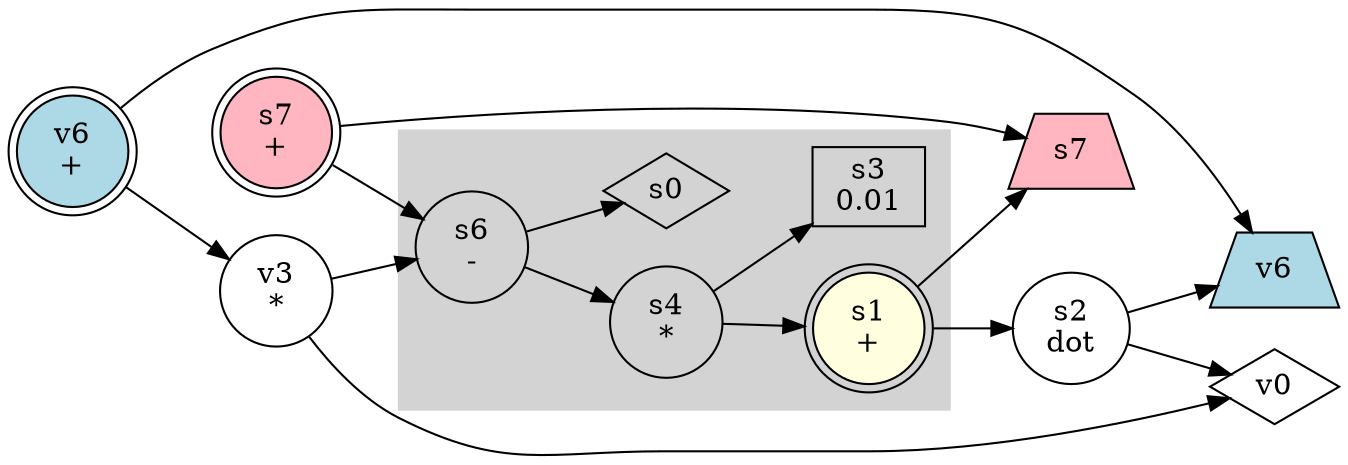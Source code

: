 digraph G {

    rankdir=LR;

    s1 [label="s1\n+", shape=doublecircle, style=filled, fillcolor=lightyellow];
    s2 [label="s2\ndot"];
    s3 [label="s3\n0.01", shape=box];
    s4 [label="s4\n*"];
    s6 [label="s6\n-"];
    v3 [label="v3\n*"];
    v6_next [label="v6\n+", shape=doublecircle, style=filled, fillcolor=lightblue];
    s7_next [label="s7\n+", shape=doublecircle, style=filled, fillcolor=lightpink];
    s7 [style=filled, shape=trapezium, fillcolor=lightpink];
    v6 [style=filled, shape=trapezium, fillcolor=lightblue];
    v0 [shape=diamond];
    s0 [shape=diamond];

    s2 -> v0;
    s2 -> v6;

    s1 -> s7;
    s1 -> s2;

    subgraph cluster_0 {
        style=filled;
        color=lightgrey;

        s4 -> s3;
        s4 -> s1;

        s6 -> s0;
        s6 -> s4;
    }

    v3 -> s6;
    v3 -> v0;

    v6_next -> v6;
    v6_next -> v3;

    s7_next -> s7;
    s7_next -> s6;
}